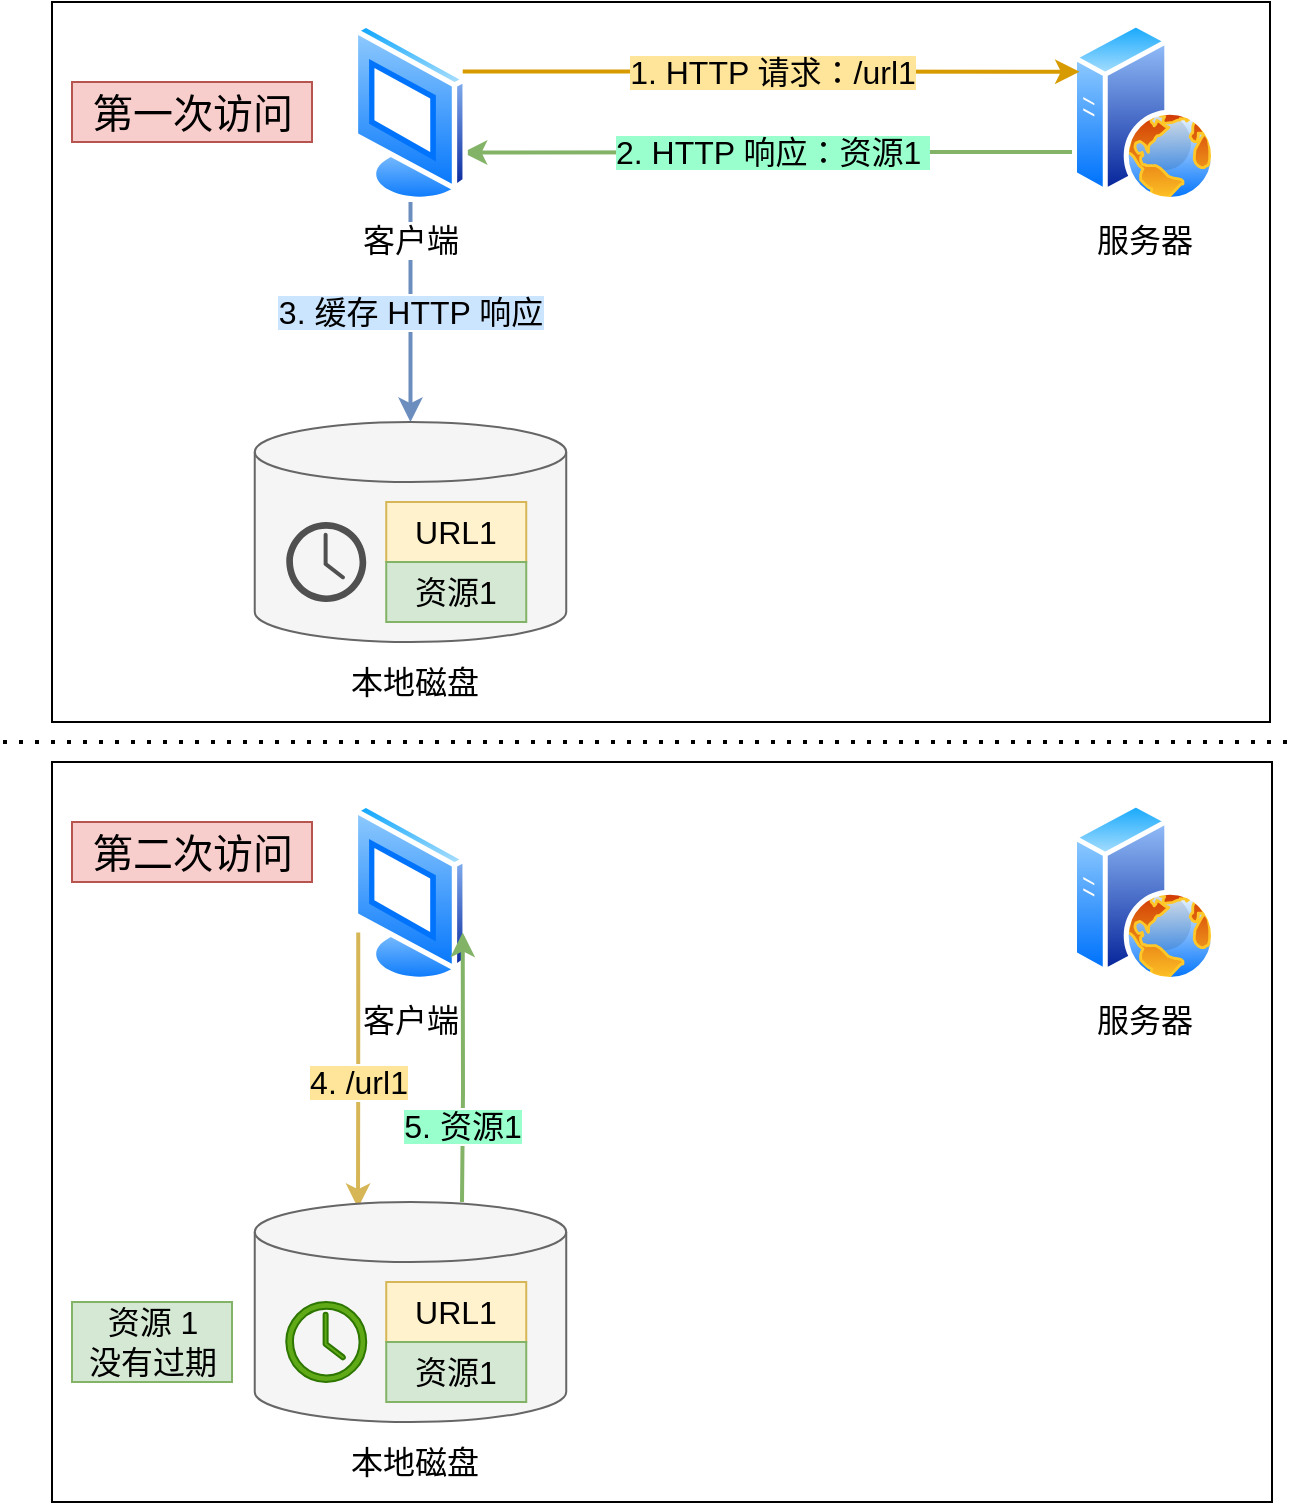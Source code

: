 <mxfile version="14.4.2" type="github">
  <diagram id="ynlxh0_-SmOTZq6Ie1CV" name="第 1 页">
    <mxGraphModel dx="830" dy="541" grid="1" gridSize="10" guides="1" tooltips="1" connect="1" arrows="1" fold="1" page="1" pageScale="1" pageWidth="827" pageHeight="1169" math="0" shadow="0">
      <root>
        <mxCell id="0" />
        <mxCell id="1" parent="0" />
        <mxCell id="qSMLfkpcktvEonBM6rGg-32" value="" style="rounded=0;whiteSpace=wrap;html=1;labelBackgroundColor=none;fontSize=16;" vertex="1" parent="1">
          <mxGeometry x="130" y="80" width="609" height="360" as="geometry" />
        </mxCell>
        <mxCell id="qSMLfkpcktvEonBM6rGg-31" value="" style="rounded=0;whiteSpace=wrap;html=1;labelBackgroundColor=none;fontSize=16;" vertex="1" parent="1">
          <mxGeometry x="130" y="460" width="610" height="370" as="geometry" />
        </mxCell>
        <mxCell id="qSMLfkpcktvEonBM6rGg-7" value="&lt;span style=&quot;color: rgb(0 , 0 , 0) ; font-family: &amp;#34;helvetica&amp;#34; ; font-size: 16px ; font-style: normal ; font-weight: normal ; letter-spacing: normal ; text-align: center ; text-indent: 0px ; text-transform: none ; word-spacing: 0px ; text-decoration: none ; display: inline ; float: none ; background-color: rgb(153 , 255 , 204)&quot;&gt;2. HTTP 响应：资源1&amp;nbsp;&lt;/span&gt;" style="edgeStyle=orthogonalEdgeStyle;rounded=0;orthogonalLoop=1;jettySize=auto;html=1;entryX=1;entryY=0.75;entryDx=0;entryDy=0;fontSize=16;strokeWidth=2;fillColor=#d5e8d4;strokeColor=#82b366;" edge="1" parent="1" source="qSMLfkpcktvEonBM6rGg-3" target="qSMLfkpcktvEonBM6rGg-4">
          <mxGeometry relative="1" as="geometry">
            <Array as="points">
              <mxPoint x="570" y="155" />
              <mxPoint x="570" y="155" />
            </Array>
          </mxGeometry>
        </mxCell>
        <mxCell id="qSMLfkpcktvEonBM6rGg-3" value="服务器" style="aspect=fixed;perimeter=ellipsePerimeter;html=1;align=center;shadow=0;dashed=0;spacingTop=3;image;image=img/lib/active_directory/web_server.svg;fontSize=16;" vertex="1" parent="1">
          <mxGeometry x="640" y="90" width="72" height="90" as="geometry" />
        </mxCell>
        <mxCell id="qSMLfkpcktvEonBM6rGg-6" value="&lt;span style=&quot;background-color: rgb(255 , 229 , 153)&quot;&gt;1. HTTP 请求：/url1&lt;/span&gt;" style="edgeStyle=orthogonalEdgeStyle;rounded=0;orthogonalLoop=1;jettySize=auto;html=1;entryX=0;entryY=0.25;entryDx=0;entryDy=0;fontSize=16;exitX=1;exitY=0.25;exitDx=0;exitDy=0;fillColor=#ffe6cc;strokeColor=#d79b00;strokeWidth=2;" edge="1" parent="1" source="qSMLfkpcktvEonBM6rGg-4" target="qSMLfkpcktvEonBM6rGg-3">
          <mxGeometry relative="1" as="geometry" />
        </mxCell>
        <mxCell id="qSMLfkpcktvEonBM6rGg-17" value="&lt;span style=&quot;background-color: rgb(204 , 229 , 255)&quot;&gt;3. 缓存 HTTP 响应&lt;/span&gt;" style="edgeStyle=orthogonalEdgeStyle;rounded=0;orthogonalLoop=1;jettySize=auto;html=1;entryX=0.5;entryY=0;entryDx=0;entryDy=0;entryPerimeter=0;strokeWidth=2;fontSize=16;fillColor=#dae8fc;strokeColor=#6c8ebf;" edge="1" parent="1" source="qSMLfkpcktvEonBM6rGg-4" target="qSMLfkpcktvEonBM6rGg-9">
          <mxGeometry relative="1" as="geometry" />
        </mxCell>
        <mxCell id="qSMLfkpcktvEonBM6rGg-4" value="客户端" style="aspect=fixed;perimeter=ellipsePerimeter;html=1;align=center;shadow=0;dashed=0;spacingTop=3;image;image=img/lib/active_directory/vista_terminal.svg;fontSize=16;" vertex="1" parent="1">
          <mxGeometry x="280" y="90" width="58.5" height="90" as="geometry" />
        </mxCell>
        <mxCell id="qSMLfkpcktvEonBM6rGg-9" value="" style="shape=cylinder3;whiteSpace=wrap;html=1;boundedLbl=1;backgroundOutline=1;size=15;fontSize=16;fillColor=#f5f5f5;strokeColor=#666666;fontColor=#333333;" vertex="1" parent="1">
          <mxGeometry x="231.37" y="290" width="155.75" height="110" as="geometry" />
        </mxCell>
        <mxCell id="qSMLfkpcktvEonBM6rGg-11" value="" style="pointerEvents=1;shadow=0;dashed=0;html=1;strokeColor=none;fillColor=#505050;labelPosition=center;verticalLabelPosition=bottom;verticalAlign=top;outlineConnect=0;align=center;shape=mxgraph.office.concepts.clock;fontSize=16;" vertex="1" parent="1">
          <mxGeometry x="247.12" y="340" width="40" height="40" as="geometry" />
        </mxCell>
        <mxCell id="qSMLfkpcktvEonBM6rGg-12" value="URL1" style="rounded=0;whiteSpace=wrap;html=1;fontSize=16;fillColor=#fff2cc;strokeColor=#d6b656;" vertex="1" parent="1">
          <mxGeometry x="297.12" y="330" width="70" height="30" as="geometry" />
        </mxCell>
        <mxCell id="qSMLfkpcktvEonBM6rGg-13" value="资源1" style="rounded=0;whiteSpace=wrap;html=1;fontSize=16;fillColor=#d5e8d4;strokeColor=#82b366;" vertex="1" parent="1">
          <mxGeometry x="297.12" y="360" width="70" height="30" as="geometry" />
        </mxCell>
        <mxCell id="qSMLfkpcktvEonBM6rGg-16" value="本地磁盘" style="text;html=1;align=center;verticalAlign=middle;resizable=0;points=[];autosize=1;fontSize=16;" vertex="1" parent="1">
          <mxGeometry x="271.37" y="410" width="80" height="20" as="geometry" />
        </mxCell>
        <mxCell id="qSMLfkpcktvEonBM6rGg-18" value="" style="endArrow=none;dashed=1;html=1;dashPattern=1 3;strokeWidth=2;fontSize=16;" edge="1" parent="1">
          <mxGeometry width="50" height="50" relative="1" as="geometry">
            <mxPoint x="105.5" y="450" as="sourcePoint" />
            <mxPoint x="753.5" y="450" as="targetPoint" />
          </mxGeometry>
        </mxCell>
        <mxCell id="qSMLfkpcktvEonBM6rGg-20" value="服务器" style="aspect=fixed;perimeter=ellipsePerimeter;html=1;align=center;shadow=0;dashed=0;spacingTop=3;image;image=img/lib/active_directory/web_server.svg;fontSize=16;" vertex="1" parent="1">
          <mxGeometry x="640" y="480" width="72" height="90" as="geometry" />
        </mxCell>
        <mxCell id="qSMLfkpcktvEonBM6rGg-22" value="&lt;span style=&quot;background-color: rgb(255 , 229 , 153)&quot;&gt;4. /url1&lt;/span&gt;" style="edgeStyle=orthogonalEdgeStyle;rounded=0;orthogonalLoop=1;jettySize=auto;html=1;strokeWidth=2;fontSize=16;fillColor=#fff2cc;strokeColor=#d6b656;exitX=0;exitY=0.75;exitDx=0;exitDy=0;" edge="1" parent="1" source="qSMLfkpcktvEonBM6rGg-23">
          <mxGeometry x="0.088" relative="1" as="geometry">
            <mxPoint x="283" y="683" as="targetPoint" />
            <mxPoint as="offset" />
          </mxGeometry>
        </mxCell>
        <mxCell id="qSMLfkpcktvEonBM6rGg-23" value="客户端" style="aspect=fixed;perimeter=ellipsePerimeter;html=1;align=center;shadow=0;dashed=0;spacingTop=3;image;image=img/lib/active_directory/vista_terminal.svg;fontSize=16;" vertex="1" parent="1">
          <mxGeometry x="279.99" y="480" width="58.5" height="90" as="geometry" />
        </mxCell>
        <mxCell id="qSMLfkpcktvEonBM6rGg-29" value="&lt;span style=&quot;background-color: rgb(153 , 255 , 204)&quot;&gt;5. 资源1&lt;/span&gt;" style="edgeStyle=orthogonalEdgeStyle;rounded=0;orthogonalLoop=1;jettySize=auto;html=1;entryX=1;entryY=0.75;entryDx=0;entryDy=0;strokeWidth=2;fontSize=16;fillColor=#d5e8d4;strokeColor=#82b366;" edge="1" parent="1" target="qSMLfkpcktvEonBM6rGg-23">
          <mxGeometry x="-0.263" relative="1" as="geometry">
            <mxPoint x="335" y="680" as="sourcePoint" />
            <mxPoint y="11" as="offset" />
          </mxGeometry>
        </mxCell>
        <mxCell id="qSMLfkpcktvEonBM6rGg-24" value="" style="shape=cylinder3;whiteSpace=wrap;html=1;boundedLbl=1;backgroundOutline=1;size=15;fontSize=16;fillColor=#f5f5f5;strokeColor=#666666;fontColor=#333333;" vertex="1" parent="1">
          <mxGeometry x="231.37" y="680" width="155.75" height="110" as="geometry" />
        </mxCell>
        <mxCell id="qSMLfkpcktvEonBM6rGg-25" value="" style="pointerEvents=1;shadow=0;dashed=0;html=1;strokeColor=#2D7600;fillColor=#60a917;labelPosition=center;verticalLabelPosition=bottom;verticalAlign=top;outlineConnect=0;align=center;shape=mxgraph.office.concepts.clock;fontSize=16;fontColor=#ffffff;" vertex="1" parent="1">
          <mxGeometry x="247.12" y="730" width="40" height="40" as="geometry" />
        </mxCell>
        <mxCell id="qSMLfkpcktvEonBM6rGg-26" value="URL1" style="rounded=0;whiteSpace=wrap;html=1;fontSize=16;fillColor=#fff2cc;strokeColor=#d6b656;" vertex="1" parent="1">
          <mxGeometry x="297.12" y="720" width="70" height="30" as="geometry" />
        </mxCell>
        <mxCell id="qSMLfkpcktvEonBM6rGg-27" value="资源1" style="rounded=0;whiteSpace=wrap;html=1;fontSize=16;fillColor=#d5e8d4;strokeColor=#82b366;" vertex="1" parent="1">
          <mxGeometry x="297.12" y="750" width="70" height="30" as="geometry" />
        </mxCell>
        <mxCell id="qSMLfkpcktvEonBM6rGg-28" value="本地磁盘" style="text;html=1;align=center;verticalAlign=middle;resizable=0;points=[];autosize=1;fontSize=16;" vertex="1" parent="1">
          <mxGeometry x="271.37" y="800" width="80" height="20" as="geometry" />
        </mxCell>
        <mxCell id="qSMLfkpcktvEonBM6rGg-30" value="资源 1 &lt;br&gt;没有过期" style="text;html=1;align=center;verticalAlign=middle;resizable=0;points=[];autosize=1;fontSize=16;fillColor=#d5e8d4;strokeColor=#82b366;" vertex="1" parent="1">
          <mxGeometry x="140" y="730" width="80" height="40" as="geometry" />
        </mxCell>
        <mxCell id="qSMLfkpcktvEonBM6rGg-33" value="第一次访问" style="text;html=1;align=center;verticalAlign=middle;resizable=0;points=[];autosize=1;fontSize=20;fillColor=#f8cecc;strokeColor=#b85450;" vertex="1" parent="1">
          <mxGeometry x="140" y="120" width="120" height="30" as="geometry" />
        </mxCell>
        <mxCell id="qSMLfkpcktvEonBM6rGg-34" value="第二次访问" style="text;html=1;align=center;verticalAlign=middle;resizable=0;points=[];autosize=1;fontSize=20;fillColor=#f8cecc;strokeColor=#b85450;" vertex="1" parent="1">
          <mxGeometry x="140" y="490" width="120" height="30" as="geometry" />
        </mxCell>
      </root>
    </mxGraphModel>
  </diagram>
</mxfile>
